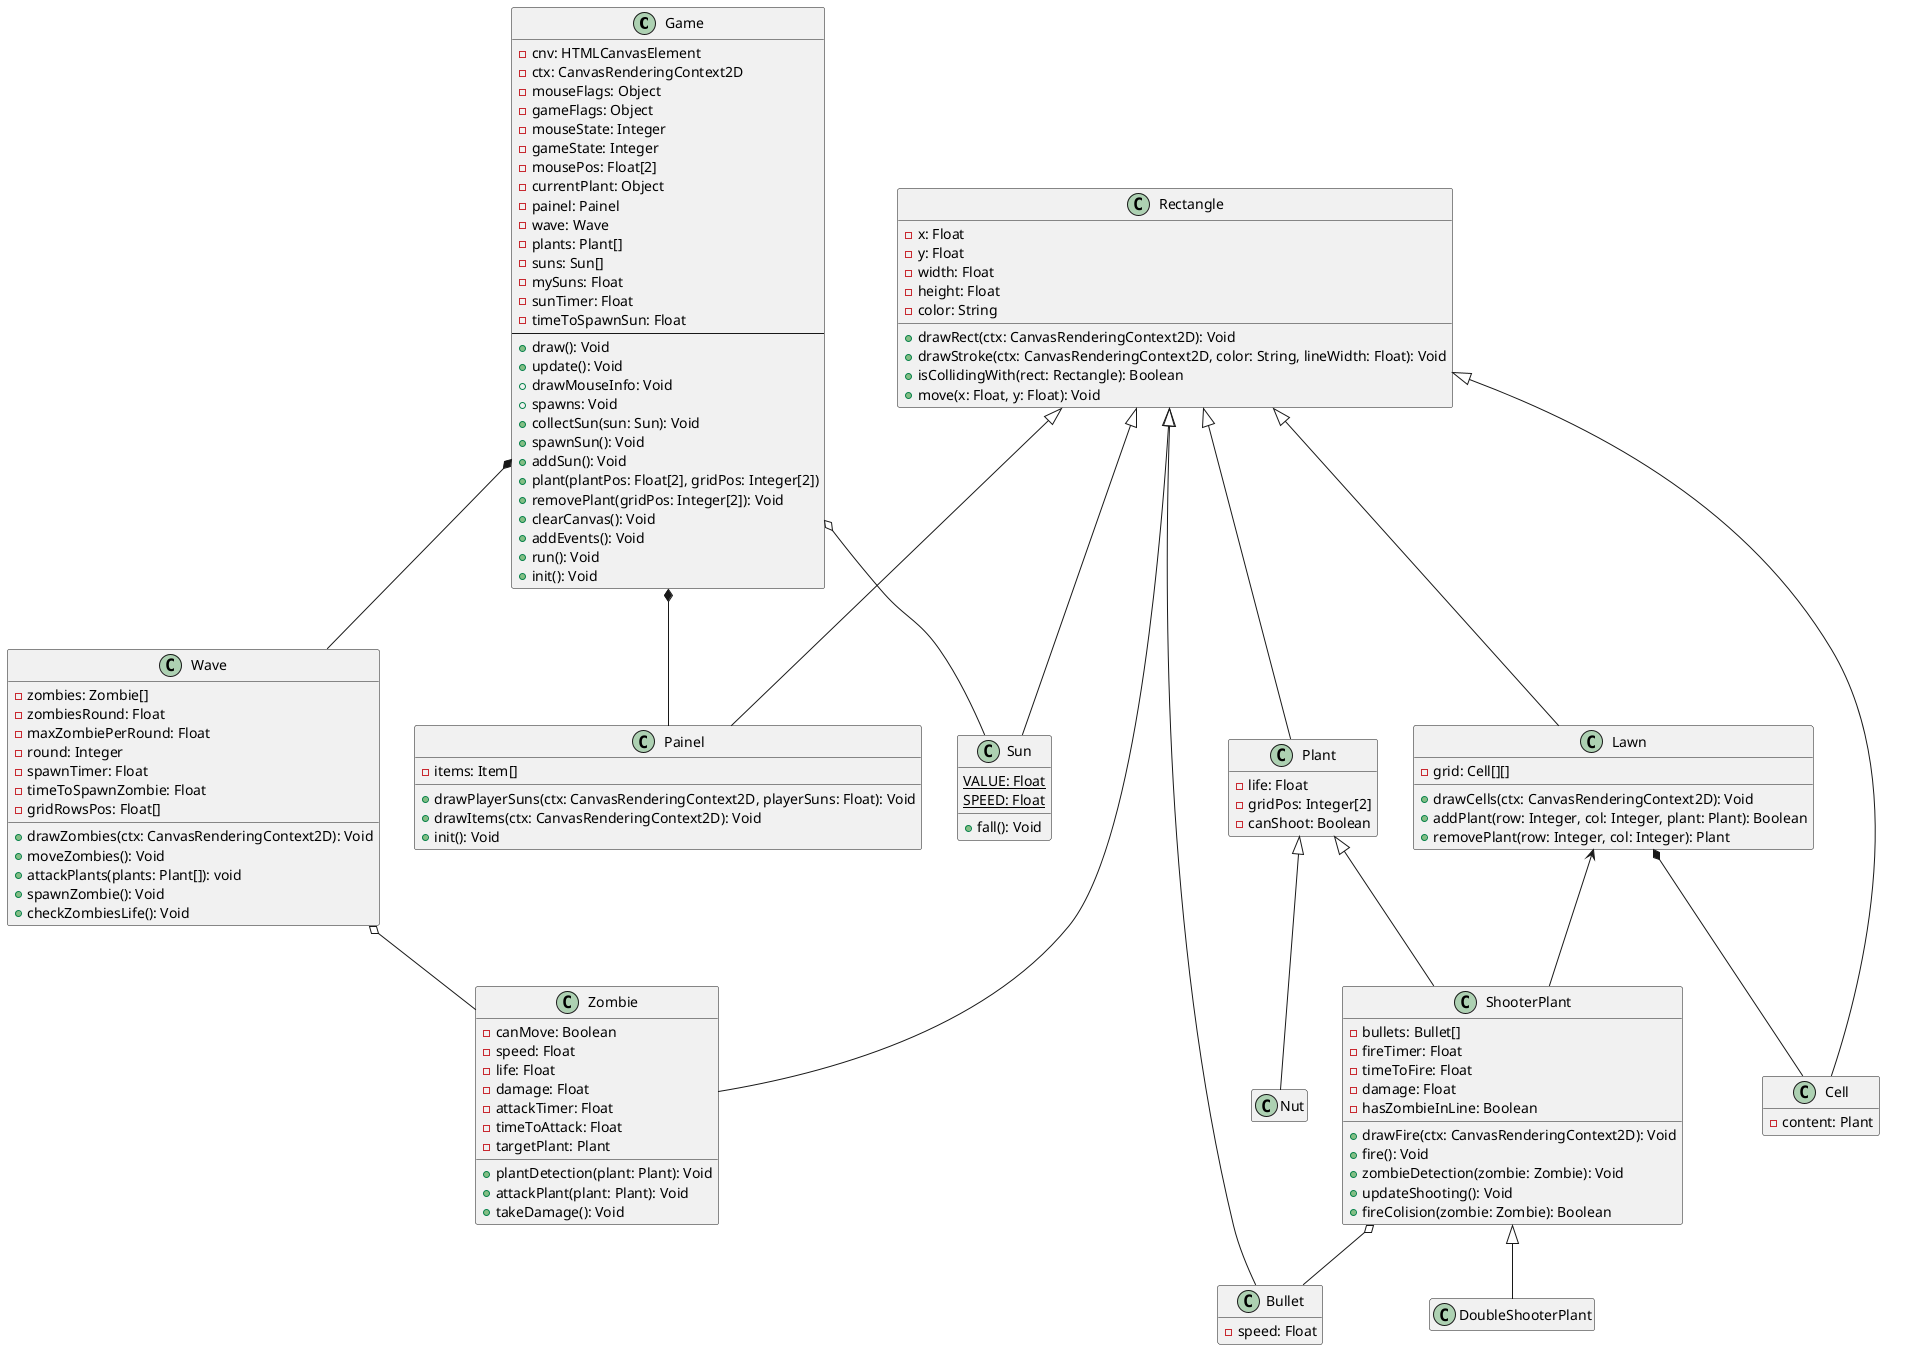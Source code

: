 @startuml Planta vs Zombie - Diagrama
  class Game {
    - cnv: HTMLCanvasElement
    - ctx: CanvasRenderingContext2D
    - mouseFlags: Object
    - gameFlags: Object
    - mouseState: Integer
    - gameState: Integer
    - mousePos: Float[2]
    - currentPlant: Object
    - painel: Painel
    - wave: Wave
    - plants: Plant[]
    - suns: Sun[]
    - mySuns: Float
    - sunTimer: Float
    - timeToSpawnSun: Float
    ---
    + draw(): Void
    + update(): Void
    + drawMouseInfo: Void
    + spawns: Void
    + collectSun(sun: Sun): Void
    + spawnSun(): Void
    + addSun(): Void
    + plant(plantPos: Float[2], gridPos: Integer[2])
    + removePlant(gridPos: Integer[2]): Void
    + clearCanvas(): Void
    + addEvents(): Void
    + run(): Void
    + init(): Void
  }

  class Rectangle {
    - x: Float
    - y: Float
    - width: Float
    - height: Float
    - color: String

    + drawRect(ctx: CanvasRenderingContext2D): Void
    + drawStroke(ctx: CanvasRenderingContext2D, color: String, lineWidth: Float): Void
    + isCollidingWith(rect: Rectangle): Boolean
    + move(x: Float, y: Float): Void
  }

  class Painel extends Rectangle {
    - items: Item[]

    + drawPlayerSuns(ctx: CanvasRenderingContext2D, playerSuns: Float): Void
    + drawItems(ctx: CanvasRenderingContext2D): Void
    + init(): Void
  }

  class Sun extends Rectangle {
    {static} VALUE: Float
    {static} SPEED: Float

    + fall(): Void
  }

  class Zombie extends Rectangle {
    - canMove: Boolean
    - speed: Float
    - life: Float
    - damage: Float
    - attackTimer: Float
    - timeToAttack: Float
    - targetPlant: Plant

    + plantDetection(plant: Plant): Void
    + attackPlant(plant: Plant): Void
    + takeDamage(): Void
  }

  class Lawn extends Rectangle {
    - grid: Cell[][]

    + drawCells(ctx: CanvasRenderingContext2D): Void
    + addPlant(row: Integer, col: Integer, plant: Plant): Boolean
    + removePlant(row: Integer, col: Integer): Plant
  }

  class Cell extends Rectangle {
    - content: Plant
  }

  class Bullet extends Rectangle {
    - speed: Float
  }

  class Plant extends Rectangle {
    - life: Float
    - gridPos: Integer[2]
    - canShoot: Boolean
  }

  class ShooterPlant extends Plant {
    - bullets: Bullet[]
    - fireTimer: Float
    - timeToFire: Float
    - damage: Float
    - hasZombieInLine: Boolean

    + drawFire(ctx: CanvasRenderingContext2D): Void
    + fire(): Void
    + zombieDetection(zombie: Zombie): Void
    + updateShooting(): Void
    + fireColision(zombie: Zombie): Boolean
  }

  class DoubleShooterPlant extends ShooterPlant {}

  class Nut extends Plant {}

  class Wave {
    - zombies: Zombie[]
    - zombiesRound: Float
    - maxZombiePerRound: Float
    - round: Integer
    - spawnTimer: Float
    - timeToSpawnZombie: Float
    - gridRowsPos: Float[]

    + drawZombies(ctx: CanvasRenderingContext2D): Void
    + moveZombies(): Void
    + attackPlants(plants: Plant[]): void
    + spawnZombie(): Void
    + checkZombiesLife(): Void
  }

  Game *-- Wave
  Game *-- Painel
  Game o-- Sun

  Wave o-- Zombie

  ShooterPlant o-- Bullet

  Lawn <-- ShooterPlant
  Lawn *-- Cell

  hide empty members

@enduml